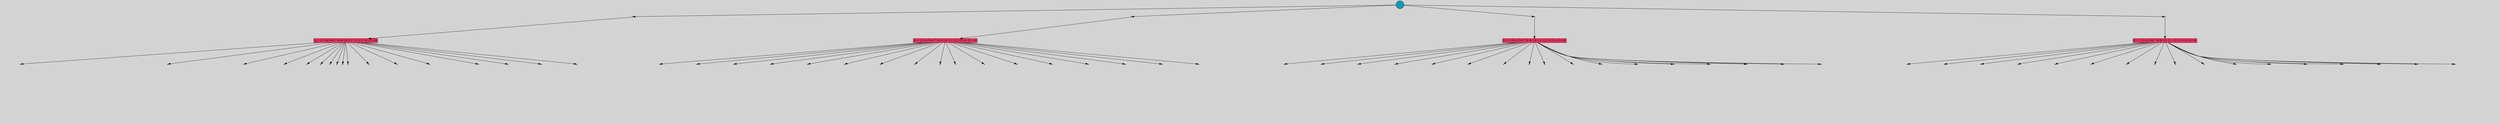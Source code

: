 // File exported with GEGELATI v1.4.0
// On the 2025-07-14 07:54:49
// With the File::TPGGraphDotExporter
digraph{
	graph[pad = "0.212, 0.055" bgcolor = lightgray]
	node[shape=circle style = filled label = ""]
		T998893 [fillcolor="#1199bb"]
		A986043 [fillcolor="#ff3366" shape=box margin=0.03 width=0 height=0 label="0-1-2-3-4-5-6-7-8-9-10-11-12-13-14-15-16"]
		A1319137 [fillcolor="#ff3366" shape=box margin=0.03 width=0 height=0 label="0-1-2-3-4-5-6-7-8-9-10-11-12-13-14-15-16"]
		A1252249 [fillcolor="#ff3366" shape=box margin=0.03 width=0 height=0 label="0-1-2-3-4-5-6-7-8-9-10-11-12-13-14-15-16"]
		A1094090 [fillcolor="#ff3366" shape=box margin=0.03 width=0 height=0 label="0-1-2-3-4-5-6-7-8-9-10-11-12-13-14-15-16"]
		P13723317 [fillcolor="#cccccc" shape=point label="0"] //
		I13723317 [shape=box style=invis label="15|5&1|257#0|135&#92;n3|3&0|237#1|76&#92;n3|0&0|269#0|118&#92;n7|7&0|51#0|248&#92;n10|1&0|319#1|282&#92;n17|6&1|102#1|204&#92;n1|2&0|25#0|174&#92;n5|7&0|354#1|166&#92;n1|0&0|191#0|144&#92;n"] //-0.669568|-0.059683|0.176690|0.929490|0.534508|0.478021|0.230708|-0.879225|0.083079|0.811724|0.481860|-0.750811|0.111646|0.585433|-0.974450|0.655102|-0.772882|-0.086118|
		P13723317 -> I13723317[style=invis]
		A986043 [fillcolor="#ff3366" shape=box margin=0.03 width=0 height=0 label="0-1-2-3-4-5-6-7-8-9-10-11-12-13-14-15-16"]
		T998893 -> P13723317 -> A986043
		P13723318 [fillcolor="#cccccc" shape=point label="0"] //
		I13723318 [shape=box style=invis label="17|4&1|4#1|358&#92;n2|0&0|244#1|138&#92;n"] //-0.351539|-0.999652|-0.084594|0.059379|
		P13723318 -> I13723318[style=invis]
		A1319137 [fillcolor="#ff3366" shape=box margin=0.03 width=0 height=0 label="0-1-2-3-4-5-6-7-8-9-10-11-12-13-14-15-16"]
		T998893 -> P13723318 -> A1319137
		P13723319 [fillcolor="#cccccc" shape=point label="0"] //
		I13723319 [shape=box style=invis label="15|5&1|257#0|135&#92;n3|0&0|269#0|118&#92;n10|6&1|265#1|62&#92;n17|7&0|374#0|105&#92;n1|0&0|191#0|144&#92;n"] //-0.469789|-0.059683|0.534508|0.478021|-0.621701|-0.775592|-0.252272|-0.486298|-0.772882|-0.086118|
		P13723319 -> I13723319[style=invis]
		A1252249 [fillcolor="#ff3366" shape=box margin=0.03 width=0 height=0 label="0-1-2-3-4-5-6-7-8-9-10-11-12-13-14-15-16"]
		T998893 -> P13723319 -> A1252249
		P13723320 [fillcolor="#cccccc" shape=point label="0"] //
		I13723320 [shape=box style=invis label="6|5&1|46#0|196&#92;n6|4&0|285#1|297&#92;n3|7&0|332#1|239&#92;n6|0&0|39#0|85&#92;n"] //-0.112554|0.775819|-0.116816|-0.082580|0.850892|0.397991|0.094464|0.941915|
		P13723320 -> I13723320[style=invis]
		A1094090 [fillcolor="#ff3366" shape=box margin=0.03 width=0 height=0 label="0-1-2-3-4-5-6-7-8-9-10-11-12-13-14-15-16"]
		T998893 -> P13723320 -> A1094090
		P13723321 [fillcolor="#cccccc" shape=point label="1"] //
		I13723321 [shape=box style=invis label="4|2&1|136#1|331&#92;n7|3&0|114#1|133&#92;n17|3&0|163#1|240&#92;n8|3&0|363#1|328&#92;n13|0&1|117#0|67&#92;n"] //-0.961854|-0.050638|0.677711|0.799560|-1.439366|0.779006|0.924377|-0.459005|0.559472|0.576151|
		P13723321 -> I13723321[style=invis]
		A986043 -> P13723321
		P13723322 [fillcolor="#cccccc" shape=point label="1"] //
		I13723322 [shape=box style=invis label="11|2&1|309#1|144&#92;n11|7&1|267#1|374&#92;n10|0&0|231#0|282&#92;n"] //0.059810|0.310882|-0.052225|-0.184460|-0.003323|-0.368604|
		P13723322 -> I13723322[style=invis]
		A986043 -> P13723322
		P13723323 [fillcolor="#cccccc" shape=point label="1"] //
		I13723323 [shape=box style=invis label="10|0&1|90#1|368&#92;n4|0&1|42#0|368&#92;n"] //0.251263|0.563483|-0.296600|0.233536|
		P13723323 -> I13723323[style=invis]
		A986043 -> P13723323
		P13723324 [fillcolor="#cccccc" shape=point label="1"] //
		I13723324 [shape=box style=invis label="0|6&1|302#1|329&#92;n13|0&1|6#0|198&#92;n"] //0.581294|0.103063|0.724685|0.576151|
		P13723324 -> I13723324[style=invis]
		A986043 -> P13723324
		P13723325 [fillcolor="#cccccc" shape=point label="1"] //
		I13723325 [shape=box style=invis label="6|0&1|30#1|321&#92;n"] //-0.631909|0.244571|
		P13723325 -> I13723325[style=invis]
		A986043 -> P13723325
		P13723326 [fillcolor="#cccccc" shape=point label="1"] //
		I13723326 [shape=box style=invis label="17|1&1|254#0|81&#92;n2|6&0|89#0|345&#92;n11|6&0|70#1|250&#92;n3|2&1|148#0|110&#92;n18|7&0|266#0|213&#92;n11|1&1|88#1|12&#92;n11|4&0|319#1|278&#92;n0|7&0|265#1|225&#92;n18|3&0|116#0|286&#92;n2|1&0|51#0|71&#92;n9|0&0|351#0|20&#92;n1|0&0|273#0|280&#92;n"] //-0.327570|-0.754274|-0.575627|-0.417102|-0.604141|0.258176|0.189425|-0.097385|0.492305|0.177149|-0.769738|1.091131|0.843488|-0.321439|0.320007|-0.904883|-0.308172|-0.900287|0.526544|0.518440|0.206873|0.855957|-0.981234|0.772643|
		P13723326 -> I13723326[style=invis]
		A986043 -> P13723326
		P13723327 [fillcolor="#cccccc" shape=point label="1"] //
		I13723327 [shape=box style=invis label="7|0&1|171#1|360&#92;n"] //0.769979|0.966435|
		P13723327 -> I13723327[style=invis]
		A986043 -> P13723327
		P13723328 [fillcolor="#cccccc" shape=point label="1"] //
		I13723328 [shape=box style=invis label="15|2&1|271#1|277&#92;n13|7&0|74#0|306&#92;n8|0&0|71#1|332&#92;n4|2&0|240#0|175&#92;n0|7&1|111#0|202&#92;n8|0&1|300#1|88&#92;n11|5&0|32#1|194&#92;n14|4&0|199#1|2&#92;n10|0&0|68#0|93&#92;n9|0&0|288#0|53&#92;n"] //0.452680|-0.160774|0.143835|-0.545956|-0.494005|0.917375|-0.918783|-0.274292|0.819492|0.500404|0.099679|0.395019|-0.687884|-0.946681|-0.537606|0.932944|0.612071|0.465063|-0.583627|-0.257985|
		P13723328 -> I13723328[style=invis]
		A986043 -> P13723328
		P13723329 [fillcolor="#cccccc" shape=point label="1"] //
		I13723329 [shape=box style=invis label="12|6&1|344#1|177&#92;n11|3&1|13#1|342&#92;n0|1&0|358#0|179&#92;n12|3&0|257#1|329&#92;n6|2&0|275#1|367&#92;n18|0&0|243#0|358&#92;n13|7&0|273#0|10&#92;n18|3&0|344#1|91&#92;n2|0&0|263#0|134&#92;n15|5&0|179#0|203&#92;n10|4&0|112#0|189&#92;n6|1&0|356#1|369&#92;n1|2&0|312#0|65&#92;n12|1&0|26#0|106&#92;n17|0&0|153#0|353&#92;n"] //-0.122812|0.353222|-0.783670|-0.108597|0.143764|0.953275|0.499919|-0.379128|0.773570|-0.820722|-0.942435|0.982677|-1.296763|0.019975|-0.612855|-0.124281|-0.750088|0.420062|-0.453541|0.636348|0.951499|-0.133175|0.453242|-0.912680|0.087850|0.671120|-0.538804|-1.134828|0.149465|-0.826599|
		P13723329 -> I13723329[style=invis]
		A986043 -> P13723329
		P13723330 [fillcolor="#cccccc" shape=point label="1"] //
		I13723330 [shape=box style=invis label="6|4&1|266#0|103&#92;n16|1&0|212#1|72&#92;n2|2&1|340#1|61&#92;n0|5&0|209#1|339&#92;n10|1&0|202#0|301&#92;n4|0&1|66#0|217&#92;n7|7&0|288#0|230&#92;n10|6&1|41#0|359&#92;n2|0&1|80#0|182&#92;n5|6&0|320#0|110&#92;n19|4&0|94#1|150&#92;n5|3&0|76#1|128&#92;n10|0&1|70#1|191&#92;n1|0&0|307#0|40&#92;n"] //-0.563457|0.823127|0.453858|0.366541|0.184130|0.170825|-0.919760|-0.045818|-0.755706|-0.715270|-0.599284|-0.240544|0.656228|-0.068010|0.655514|-0.213733|0.100627|0.871948|0.235834|0.422768|-0.711848|-0.103546|-0.959949|0.603125|-0.083286|0.072849|0.705500|0.832748|
		P13723330 -> I13723330[style=invis]
		A986043 -> P13723330
		P13723331 [fillcolor="#cccccc" shape=point label="1"] //
		I13723331 [shape=box style=invis label="2|0&1|111#1|236&#92;n"] //-0.584955|0.812178|
		P13723331 -> I13723331[style=invis]
		A986043 -> P13723331
		P13723332 [fillcolor="#cccccc" shape=point label="1"] //
		I13723332 [shape=box style=invis label="6|6&1|45#0|259&#92;n9|2&0|366#1|125&#92;n3|0&0|370#0|114&#92;n"] //0.535638|0.415282|0.111874|-0.321685|0.914757|-0.458540|
		P13723332 -> I13723332[style=invis]
		A986043 -> P13723332
		P13723333 [fillcolor="#cccccc" shape=point label="1"] //
		I13723333 [shape=box style=invis label="16|0&1|359#0|248&#92;n"] //0.396722|0.824149|
		P13723333 -> I13723333[style=invis]
		A986043 -> P13723333
		P13723334 [fillcolor="#cccccc" shape=point label="1"] //
		I13723334 [shape=box style=invis label="15|4&1|147#0|192&#92;n11|6&0|132#1|73&#92;n12|0&0|182#1|62&#92;n"] //-0.367331|-0.019407|0.049446|-0.969295|-0.862403|-0.170350|
		P13723334 -> I13723334[style=invis]
		A986043 -> P13723334
		P13723335 [fillcolor="#cccccc" shape=point label="1"] //
		I13723335 [shape=box style=invis label="19|7&1|126#0|199&#92;n18|3&1|239#0|230&#92;n16|6&0|47#0|275&#92;n4|0&0|235#0|238&#92;n"] //-0.629736|-0.100277|-0.062856|-0.808321|1.149554|0.507068|0.269760|0.658135|
		P13723335 -> I13723335[style=invis]
		A986043 -> P13723335
		P13723336 [fillcolor="#cccccc" shape=point label="1"] //
		I13723336 [shape=box style=invis label="16|0&1|359#0|248&#92;n"] //0.749975|0.824149|
		P13723336 -> I13723336[style=invis]
		A986043 -> P13723336
		P13723337 [fillcolor="#cccccc" shape=point label="1"] //
		I13723337 [shape=box style=invis label="6|2&1|25#1|255&#92;n12|2&0|250#0|106&#92;n2|0&1|176#0|234&#92;n"] //-0.283416|0.386390|0.897373|-0.733386|0.422250|0.651961|
		P13723337 -> I13723337[style=invis]
		A986043 -> P13723337
		P13723338 [fillcolor="#cccccc" shape=point label="1"] //
		I13723338 [shape=box style=invis label="16|0&1|206#0|82&#92;n1|0&0|224#1|127&#92;n"] //-0.961130|0.997690|-0.113628|0.920780|
		P13723338 -> I13723338[style=invis]
		A1319137 -> P13723338
		P13723339 [fillcolor="#cccccc" shape=point label="1"] //
		I13723339 [shape=box style=invis label="16|0&1|359#0|248&#92;n"] //0.396722|0.824149|
		P13723339 -> I13723339[style=invis]
		A1319137 -> P13723339
		P13723340 [fillcolor="#cccccc" shape=point label="1"] //
		I13723340 [shape=box style=invis label="19|7&1|126#0|199&#92;n7|3&0|111#0|116&#92;n16|6&0|47#0|275&#92;n4|0&0|235#0|238&#92;n"] //-0.629736|-0.100277|-0.119176|0.000004|1.149554|0.507068|0.269760|0.658135|
		P13723340 -> I13723340[style=invis]
		A1319137 -> P13723340
		P13723341 [fillcolor="#cccccc" shape=point label="1"] //
		I13723341 [shape=box style=invis label="19|1&1|41#0|119&#92;n17|0&0|241#1|90&#92;n"] //0.347536|0.256469|0.948018|0.372917|
		P13723341 -> I13723341[style=invis]
		A1319137 -> P13723341
		P13723342 [fillcolor="#cccccc" shape=point label="1"] //
		I13723342 [shape=box style=invis label="11|5&1|199#1|167&#92;n8|7&0|357#0|180&#92;n0|1&1|354#1|307&#92;n0|0&0|297#0|151&#92;n"] //0.798267|-0.154320|-0.353687|0.053050|0.827402|-0.545056|0.604010|-0.083969|
		P13723342 -> I13723342[style=invis]
		A1319137 -> P13723342
		P13723343 [fillcolor="#cccccc" shape=point label="1"] //
		I13723343 [shape=box style=invis label="19|0&1|350#0|350&#92;n6|4&0|136#0|262&#92;n8|2&0|260#0|213&#92;n17|6&0|138#0|79&#92;n10|5&0|254#1|170&#92;n0|7&1|111#0|245&#92;n8|0&1|300#1|88&#92;n11|5&0|32#1|194&#92;n14|4&0|199#1|2&#92;n1|7&0|188#0|221&#92;n0|6&1|67#0|303&#92;n8|0&0|318#1|332&#92;n"] //0.154522|-0.790280|0.445494|0.609190|0.470504|0.131700|-0.826718|-0.664250|0.128547|-0.650286|0.819492|0.500404|0.099679|0.395019|-0.687884|-0.946681|-0.533710|0.932944|-0.807289|-0.986355|-0.056883|0.169100|-0.494005|0.917375|
		P13723343 -> I13723343[style=invis]
		A1319137 -> P13723343
		P13723344 [fillcolor="#cccccc" shape=point label="1"] //
		I13723344 [shape=box style=invis label="8|0&1|144#1|208&#92;n"] //0.633108|-0.084219|
		P13723344 -> I13723344[style=invis]
		A1319137 -> P13723344
		P13723345 [fillcolor="#cccccc" shape=point label="1"] //
		I13723345 [shape=box style=invis label="6|0&1|271#1|59&#92;n"] //0.567015|-0.400679|
		P13723345 -> I13723345[style=invis]
		A1319137 -> P13723345
		P13723346 [fillcolor="#cccccc" shape=point label="1"] //
		I13723346 [shape=box style=invis label="6|5&1|317#0|249&#92;n2|6&0|277#1|201&#92;n0|3&1|28#0|6&#92;n7|0&0|11#1|185&#92;n"] //-0.321364|0.252890|0.021514|0.507655|-0.517101|0.778285|0.543161|0.154324|
		P13723346 -> I13723346[style=invis]
		A1319137 -> P13723346
		P13723347 [fillcolor="#cccccc" shape=point label="1"] //
		I13723347 [shape=box style=invis label="15|6&1|256#0|370&#92;n18|4&0|190#0|1&#92;n12|6&0|316#1|71&#92;n2|0&1|80#0|182&#92;n5|6&0|320#0|110&#92;n19|4&0|94#1|150&#92;n5|3&0|76#1|128&#92;n1|0&0|307#1|40&#92;n"] //0.562237|-0.902930|0.212442|0.597896|-0.671025|-0.943359|0.100627|0.871948|0.235834|0.422768|-0.711848|-0.103546|-0.959949|0.603125|0.705500|0.832748|
		P13723347 -> I13723347[style=invis]
		A1319137 -> P13723347
		P13723348 [fillcolor="#cccccc" shape=point label="1"] //
		I13723348 [shape=box style=invis label="2|0&1|111#1|236&#92;n"] //-0.584955|0.812178|
		P13723348 -> I13723348[style=invis]
		A1319137 -> P13723348
		P13723349 [fillcolor="#cccccc" shape=point label="1"] //
		I13723349 [shape=box style=invis label="12|2&1|79#1|369&#92;n9|1&1|60#0|53&#92;n11|2&1|315#0|242&#92;n13|3&0|266#0|161&#92;n12|1&1|107#0|363&#92;n10|2&1|140#0|265&#92;n6|6&1|45#0|259&#92;n0|6&0|326#0|114&#92;n9|2&0|366#1|125&#92;n3|0&0|370#0|114&#92;n"] //-0.195448|0.963502|0.725388|-0.622526|-0.454921|0.753398|-0.409102|0.277004|0.374026|0.003357|0.476785|0.401101|0.535638|0.415282|0.036628|0.159809|0.111874|-0.321685|0.914757|-0.458540|
		P13723349 -> I13723349[style=invis]
		A1319137 -> P13723349
		P13723350 [fillcolor="#cccccc" shape=point label="1"] //
		I13723350 [shape=box style=invis label="13|0&1|244#1|192&#92;n"] //-0.644210|0.287149|
		P13723350 -> I13723350[style=invis]
		A1319137 -> P13723350
		P13723351 [fillcolor="#cccccc" shape=point label="1"] //
		I13723351 [shape=box style=invis label="11|0&1|272#1|227&#92;n"] //-0.565124|-0.984009|
		P13723351 -> I13723351[style=invis]
		A1319137 -> P13723351
		P13723352 [fillcolor="#cccccc" shape=point label="1"] //
		I13723352 [shape=box style=invis label="17|5&1|312#1|27&#92;n14|1&1|174#0|53&#92;n9|1&0|105#0|11&#92;n16|2&1|340#1|141&#92;n4|7&0|217#1|203&#92;n9|6&0|231#0|246&#92;n10|1&0|166#0|26&#92;n17|0&0|241#1|90&#92;n"] //-0.915994|0.842508|0.385957|0.124553|-0.325863|-0.854736|-0.361534|0.281391|-0.309159|0.998658|-0.820660|0.932433|0.281299|0.691472|0.948018|0.372917|
		P13723352 -> I13723352[style=invis]
		A1319137 -> P13723352
		P13723353 [fillcolor="#cccccc" shape=point label="1"] //
		I13723353 [shape=box style=invis label="5|7&1|3#0|309&#92;n9|0&0|247#1|153&#92;n"] //-0.194571|0.352315|0.614312|-0.731301|
		P13723353 -> I13723353[style=invis]
		A1319137 -> P13723353
		P13723354 [fillcolor="#cccccc" shape=point label="1"] //
		I13723354 [shape=box style=invis label="4|3&1|52#1|13&#92;n11|4&0|27#1|120&#92;n11|2&1|108#0|188&#92;n9|1&0|114#0|27&#92;n9|2&0|337#1|121&#92;n2|0&1|176#0|234&#92;n"] //0.339388|0.186025|-0.126220|0.611341|-1.476894|0.167056|-0.705364|0.839612|0.597151|0.997664|0.422250|0.651961|
		P13723354 -> I13723354[style=invis]
		A1319137 -> P13723354
		P13723355 [fillcolor="#cccccc" shape=point label="1"] //
		I13723355 [shape=box style=invis label="18|3&1|211#0|339&#92;n17|3&0|163#1|240&#92;n13|0&1|117#0|67&#92;n"] //0.748845|-0.559832|-1.439366|0.779006|0.559472|0.576151|
		P13723355 -> I13723355[style=invis]
		A1252249 -> P13723355
		P13723356 [fillcolor="#cccccc" shape=point label="1"] //
		I13723356 [shape=box style=invis label="17|2&1|233#1|103&#92;n6|2&0|42#0|328&#92;n11|7&1|267#1|374&#92;n10|0&0|231#0|282&#92;n"] //0.249771|0.583125|0.145554|0.136768|-0.052225|-0.184460|-0.003323|-0.368604|
		P13723356 -> I13723356[style=invis]
		A1252249 -> P13723356
		P13723357 [fillcolor="#cccccc" shape=point label="1"] //
		I13723357 [shape=box style=invis label="10|0&1|90#1|368&#92;n4|0&1|42#0|368&#92;n"] //0.251263|0.563483|-0.296600|0.233536|
		P13723357 -> I13723357[style=invis]
		A1252249 -> P13723357
		P13723358 [fillcolor="#cccccc" shape=point label="1"] //
		I13723358 [shape=box style=invis label="15|0&1|216#1|278&#92;n11|1&1|196#0|168&#92;n18|3&1|211#0|56&#92;n17|4&0|355#0|169&#92;n8|6&0|84#1|156&#92;n1|1&0|38#0|241&#92;n0|6&1|302#1|329&#92;n4|5&0|206#0|273&#92;n11|6&0|54#0|341&#92;n13|0&1|6#0|198&#92;n"] //-2.377713|0.956940|-0.670530|0.687584|0.964173|-0.559832|-0.503194|-0.331527|-0.411141|0.876412|0.156005|-0.843394|0.581294|0.103063|-0.920248|-0.499200|0.878655|0.639034|0.724685|0.576151|
		P13723358 -> I13723358[style=invis]
		A1252249 -> P13723358
		P13723359 [fillcolor="#cccccc" shape=point label="1"] //
		I13723359 [shape=box style=invis label="6|0&1|30#1|321&#92;n11|5&1|199#1|254&#92;n19|6&0|85#1|13&#92;n15|6&0|62#1|177&#92;n7|7&0|94#1|50&#92;n0|0&0|272#0|151&#92;n"] //-0.631909|0.244571|0.798267|-0.189047|0.256764|0.601754|-0.748452|-0.615754|-0.154060|0.099328|0.604010|-0.083969|
		P13723359 -> I13723359[style=invis]
		A1252249 -> P13723359
		P13723360 [fillcolor="#cccccc" shape=point label="1"] //
		I13723360 [shape=box style=invis label="11|1&1|88#1|12&#92;n0|7&0|265#1|225&#92;n9|3&1|196#0|167&#92;n4|1&1|358#0|3&#92;n9|0&0|351#0|118&#92;n1|0&0|273#0|280&#92;n"] //-0.769738|1.091131|0.320007|-0.904883|0.175915|-0.717209|-0.474986|0.474021|0.206873|0.855957|-0.981234|0.772643|
		P13723360 -> I13723360[style=invis]
		A1252249 -> P13723360
		P13723361 [fillcolor="#cccccc" shape=point label="1"] //
		I13723361 [shape=box style=invis label="7|0&1|171#1|360&#92;n8|0&0|120#0|141&#92;n"] //0.769979|0.966435|-0.325403|0.382514|
		P13723361 -> I13723361[style=invis]
		A1252249 -> P13723361
		P13723362 [fillcolor="#cccccc" shape=point label="1"] //
		I13723362 [shape=box style=invis label="3|6&0|325#1|28&#92;n15|2&1|87#1|277&#92;n13|7&0|74#0|306&#92;n8|0&0|318#1|332&#92;n4|2&0|240#0|175&#92;n0|7&1|111#0|202&#92;n8|0&1|300#1|88&#92;n11|5&0|32#1|194&#92;n14|4&0|199#1|2&#92;n10|0&0|68#0|93&#92;n"] //0.699943|0.209524|0.452680|-0.160774|0.128860|-0.545956|-0.494005|0.917375|-0.918783|-0.274292|0.819492|0.500404|0.099679|0.395019|-0.687884|-0.946681|-0.537606|0.932944|0.612071|0.465063|
		P13723362 -> I13723362[style=invis]
		A1252249 -> P13723362
		P13723363 [fillcolor="#cccccc" shape=point label="1"] //
		I13723363 [shape=box style=invis label="12|6&1|344#1|177&#92;n11|3&1|13#1|342&#92;n0|1&0|358#0|179&#92;n12|3&0|257#1|329&#92;n6|2&0|275#1|367&#92;n18|0&0|243#0|358&#92;n13|7&0|273#0|10&#92;n18|3&0|344#1|91&#92;n2|0&0|263#0|134&#92;n15|5&0|179#0|203&#92;n10|4&0|112#0|189&#92;n6|1&0|356#1|369&#92;n1|2&0|312#0|65&#92;n12|1&0|26#0|106&#92;n17|0&0|153#0|353&#92;n"] //-0.122812|0.353222|-0.783670|-0.108597|0.143764|0.953275|0.499919|-0.379128|0.773570|-0.820722|-0.942435|0.982677|-1.296763|0.019975|-0.612855|-0.124281|-0.750088|0.420062|-0.453541|0.636348|0.951499|-0.133175|0.453242|-0.912680|0.087850|0.671120|-0.501813|-1.134828|0.149465|-0.826599|
		P13723363 -> I13723363[style=invis]
		A1252249 -> P13723363
		P13723364 [fillcolor="#cccccc" shape=point label="1"] //
		I13723364 [shape=box style=invis label="7|6&1|61#0|266&#92;n19|4&0|94#1|150&#92;n5|3&0|76#1|128&#92;n10|0&1|70#1|229&#92;n1|0&0|307#0|40&#92;n"] //0.112086|0.046317|-0.699671|-0.103546|-0.959949|0.603125|-0.083286|0.072849|0.705500|0.832748|
		P13723364 -> I13723364[style=invis]
		A1252249 -> P13723364
		P13723365 [fillcolor="#cccccc" shape=point label="1"] //
		I13723365 [shape=box style=invis label="2|0&1|111#1|236&#92;n1|0&0|224#1|127&#92;n"] //-0.584955|0.812178|-0.113628|0.920780|
		P13723365 -> I13723365[style=invis]
		A1252249 -> P13723365
		P13723366 [fillcolor="#cccccc" shape=point label="1"] //
		I13723366 [shape=box style=invis label="16|0&1|310#0|31&#92;n"] //0.942154|0.332939|
		P13723366 -> I13723366[style=invis]
		A1252249 -> P13723366
		P13723367 [fillcolor="#cccccc" shape=point label="1"] //
		I13723367 [shape=box style=invis label="8|2&1|243#1|32&#92;n4|3&0|146#1|21&#92;n14|4&0|315#1|297&#92;n8|7&0|59#0|295&#92;n0|4&0|220#0|31&#92;n17|0&0|60#0|213&#92;n"] //0.389290|0.917984|0.881974|-0.548494|0.121801|-0.541690|-0.485536|0.035653|0.718779|-0.248085|-0.052019|0.145631|
		P13723367 -> I13723367[style=invis]
		A1252249 -> P13723367
		P13723368 [fillcolor="#cccccc" shape=point label="1"] //
		I13723368 [shape=box style=invis label="9|4&1|208#1|34&#92;n11|6&0|132#1|73&#92;n12|0&0|182#1|34&#92;n"] //0.348830|-0.244370|0.085528|-0.969295|-0.862403|-0.170350|
		P13723368 -> I13723368[style=invis]
		A1252249 -> P13723368
		P13723369 [fillcolor="#cccccc" shape=point label="1"] //
		I13723369 [shape=box style=invis label="19|7&1|126#0|199&#92;n18|3&1|239#0|230&#92;n16|6&0|47#0|275&#92;n4|0&0|235#0|238&#92;n"] //-0.629736|-0.100277|-0.068410|-0.808321|1.149554|0.507068|0.269760|0.658135|
		P13723369 -> I13723369[style=invis]
		A1252249 -> P13723369
		P13723370 [fillcolor="#cccccc" shape=point label="1"] //
		I13723370 [shape=box style=invis label="16|0&1|359#0|248&#92;n"] //0.396722|0.824149|
		P13723370 -> I13723370[style=invis]
		A1252249 -> P13723370
		P13723371 [fillcolor="#cccccc" shape=point label="1"] //
		I13723371 [shape=box style=invis label="7|5&1|362#1|94&#92;n19|0&0|237#0|117&#92;n"] //0.085553|0.586078|-0.186776|-0.333996|
		P13723371 -> I13723371[style=invis]
		A1252249 -> P13723371
		P13723372 [fillcolor="#cccccc" shape=point label="1"] //
		I13723372 [shape=box style=invis label="13|4&1|140#1|94&#92;n2|5&0|12#1|85&#92;n5|1&0|365#0|226&#92;n2|4&1|362#0|9&#92;n2|3&0|76#1|231&#92;n1|3&1|59#0|179&#92;n17|3&0|163#1|240&#92;n13|0&1|117#0|67&#92;n"] //-0.538437|-0.576612|-0.794598|0.516274|-0.315030|0.679172|-0.081743|0.022136|0.377549|0.068427|-0.662290|0.482792|-1.439366|0.779006|0.559472|0.576151|
		P13723372 -> I13723372[style=invis]
		A1094090 -> P13723372
		P13723373 [fillcolor="#cccccc" shape=point label="1"] //
		I13723373 [shape=box style=invis label="17|2&1|233#1|103&#92;n6|2&0|42#0|328&#92;n11|7&1|99#1|374&#92;n10|0&0|231#0|282&#92;n"] //0.249771|0.583125|0.145554|0.136768|0.052759|-0.184460|-0.003323|-0.368604|
		P13723373 -> I13723373[style=invis]
		A1094090 -> P13723373
		P13723374 [fillcolor="#cccccc" shape=point label="1"] //
		I13723374 [shape=box style=invis label="8|0&0|90#1|71&#92;n6|6&0|352#0|200&#92;n2|4&1|320#0|334&#92;n6|3&1|258#1|359&#92;n2|0&0|331#0|260&#92;n"] //-0.880669|-0.852861|-0.129905|0.292259|0.441479|-0.595262|-0.036348|-0.464358|-0.020932|0.537125|
		P13723374 -> I13723374[style=invis]
		A1094090 -> P13723374
		P13723375 [fillcolor="#cccccc" shape=point label="1"] //
		I13723375 [shape=box style=invis label="5|3&1|143#0|298&#92;n15|0&1|216#1|278&#92;n11|1&1|196#0|168&#92;n8|3&0|219#1|102&#92;n17|4&0|355#0|169&#92;n8|6&0|84#1|156&#92;n1|1&0|38#0|241&#92;n0|6&1|302#1|329&#92;n4|5&0|206#0|273&#92;n11|6&0|54#0|341&#92;n13|0&1|6#0|198&#92;n"] //0.914583|-0.846931|-2.377713|0.956940|-0.670530|0.687584|-0.397766|0.375797|-0.503194|-0.331527|-0.411141|0.876412|0.156005|-0.843394|0.581294|0.103063|-0.920248|-0.499200|0.878655|0.639034|0.724685|0.576151|
		P13723375 -> I13723375[style=invis]
		A1094090 -> P13723375
		P13723376 [fillcolor="#cccccc" shape=point label="1"] //
		I13723376 [shape=box style=invis label="11|5&1|199#1|254&#92;n6|0&1|30#1|321&#92;n19|6&0|85#1|13&#92;n15|6&0|62#1|177&#92;n7|7&0|94#1|50&#92;n0|0&0|272#0|151&#92;n"] //0.798267|-0.189047|-0.631909|0.244571|0.256764|0.601754|-0.748452|-0.615754|-0.154060|0.099328|0.604010|-0.083969|
		P13723376 -> I13723376[style=invis]
		A1094090 -> P13723376
		P13723377 [fillcolor="#cccccc" shape=point label="1"] //
		I13723377 [shape=box style=invis label="11|1&1|88#1|12&#92;n0|7&0|265#1|225&#92;n9|3&1|196#0|167&#92;n4|1&1|358#0|3&#92;n9|0&0|351#0|118&#92;n1|0&0|273#0|280&#92;n"] //-0.769738|1.091131|0.320007|-0.904883|0.175915|-0.717209|-0.474986|0.474021|0.206873|0.855957|-0.981234|0.772643|
		P13723377 -> I13723377[style=invis]
		A1094090 -> P13723377
		P13723378 [fillcolor="#cccccc" shape=point label="1"] //
		I13723378 [shape=box style=invis label="15|1&1|21#0|42&#92;n17|0&0|241#1|90&#92;n8|0&0|120#0|141&#92;n8|0&0|280#1|99&#92;n"] //2.685380|0.740862|0.948018|0.372917|-0.325403|0.382514|-0.825000|-0.244074|
		P13723378 -> I13723378[style=invis]
		A1094090 -> P13723378
		P13723379 [fillcolor="#cccccc" shape=point label="1"] //
		I13723379 [shape=box style=invis label="6|7&0|169#0|242&#92;n4|6&1|167#0|327&#92;n6|4&0|136#0|262&#92;n1|0&1|327#0|348&#92;n8|7&0|88#1|95&#92;n8|0&0|318#1|332&#92;n4|2&0|240#0|175&#92;n0|7&1|111#0|202&#92;n8|0&1|300#1|88&#92;n11|5&0|32#1|194&#92;n8|7&0|39#0|165&#92;n14|4&0|199#1|2&#92;n10|0&0|68#0|93&#92;n"] //0.703521|0.242148|-0.238485|-0.183628|0.445494|0.609190|-0.751689|-0.185845|-0.978706|-0.164935|-0.494005|0.917375|-0.918783|-0.274292|0.819492|0.500404|0.099679|0.395019|-0.687884|-0.946681|-0.632234|0.376355|-0.537606|0.932944|0.612071|0.465063|
		P13723379 -> I13723379[style=invis]
		A1094090 -> P13723379
		P13723380 [fillcolor="#cccccc" shape=point label="1"] //
		I13723380 [shape=box style=invis label="12|6&1|262#1|177&#92;n11|3&1|13#1|178&#92;n0|1&0|358#0|179&#92;n10|2&1|146#0|331&#92;n12|3&0|42#1|329&#92;n6|2&0|275#1|139&#92;n13|7&0|273#0|10&#92;n14|5&1|124#0|270&#92;n2|0&0|263#0|134&#92;n10|4&0|112#0|189&#92;n6|1&0|356#1|369&#92;n1|2&0|312#0|65&#92;n12|1&0|26#0|106&#92;n17|0&0|153#0|353&#92;n"] //-0.122812|0.461041|-0.783670|-0.108597|0.143764|0.953275|-0.949597|0.897963|0.499919|-0.379128|0.773570|-0.820722|-0.681978|0.019975|1.009642|-0.563193|-0.750088|0.420062|0.951499|-0.133175|0.453242|-0.912680|0.087850|0.671120|-0.693343|-1.134828|0.149465|-0.826599|
		P13723380 -> I13723380[style=invis]
		A1094090 -> P13723380
		P13723381 [fillcolor="#cccccc" shape=point label="1"] //
		I13723381 [shape=box style=invis label="7|6&1|61#0|266&#92;n19|4&0|94#1|150&#92;n5|3&0|76#1|128&#92;n10|0&1|70#1|229&#92;n1|0&0|307#0|40&#92;n"] //0.112086|0.046317|-0.699671|-0.103546|-0.959949|0.603125|-0.083286|0.072849|0.705500|0.832748|
		P13723381 -> I13723381[style=invis]
		A1094090 -> P13723381
		P13723382 [fillcolor="#cccccc" shape=point label="1"] //
		I13723382 [shape=box style=invis label="2|0&1|111#1|236&#92;n1|0&0|224#1|127&#92;n"] //-0.584955|0.812178|-0.113628|0.920780|
		P13723382 -> I13723382[style=invis]
		A1094090 -> P13723382
		P13723383 [fillcolor="#cccccc" shape=point label="1"] //
		I13723383 [shape=box style=invis label="6|7&1|11#0|315&#92;n16|3&0|47#1|169&#92;n14|0&1|181#1|176&#92;n10|1&0|307#0|312&#92;n10|2&1|140#0|265&#92;n6|6&1|45#0|259&#92;n0|6&0|326#0|114&#92;n9|2&0|366#1|125&#92;n3|0&0|370#0|114&#92;n"] //-0.716627|-0.205940|-0.541443|0.767695|1.433451|-0.385757|0.772572|0.373874|0.476785|0.401101|0.535638|0.415282|0.036628|0.159809|0.111874|-0.321685|0.914757|-0.458540|
		P13723383 -> I13723383[style=invis]
		A1094090 -> P13723383
		P13723384 [fillcolor="#cccccc" shape=point label="1"] //
		I13723384 [shape=box style=invis label="4|6&1|150#1|329&#92;n6|2&0|118#0|110&#92;n4|3&0|146#1|21&#92;n14|4&0|315#1|297&#92;n8|7&0|59#0|295&#92;n0|4&0|220#0|31&#92;n17|0&0|60#0|213&#92;n"] //0.839432|0.199811|-0.538342|0.213828|0.881974|-0.548494|0.121801|-0.541690|-0.485536|0.035653|0.718779|-0.248085|-0.052019|0.145631|
		P13723384 -> I13723384[style=invis]
		A1094090 -> P13723384
		P13723385 [fillcolor="#cccccc" shape=point label="1"] //
		I13723385 [shape=box style=invis label="15|4&1|147#0|192&#92;n11|6&0|132#1|73&#92;n12|0&0|182#1|34&#92;n"] //-0.367331|-0.019407|0.085528|-0.969295|-0.862403|-0.170350|
		P13723385 -> I13723385[style=invis]
		A1094090 -> P13723385
		P13723386 [fillcolor="#cccccc" shape=point label="1"] //
		I13723386 [shape=box style=invis label="19|7&1|126#0|199&#92;n18|3&1|239#0|230&#92;n16|6&0|47#0|275&#92;n4|0&0|235#0|238&#92;n"] //-0.629736|-0.100277|-0.068410|-0.808321|1.149554|0.507068|0.269760|0.658135|
		P13723386 -> I13723386[style=invis]
		A1094090 -> P13723386
		P13723387 [fillcolor="#cccccc" shape=point label="1"] //
		I13723387 [shape=box style=invis label="16|0&1|359#0|248&#92;n"] //0.396722|0.824149|
		P13723387 -> I13723387[style=invis]
		A1094090 -> P13723387
		P13723388 [fillcolor="#cccccc" shape=point label="1"] //
		I13723388 [shape=box style=invis label="7|5&1|362#1|94&#92;n19|0&0|237#0|117&#92;n"] //0.085553|0.586078|-0.186776|-0.333996|
		P13723388 -> I13723388[style=invis]
		A1094090 -> P13723388
}

